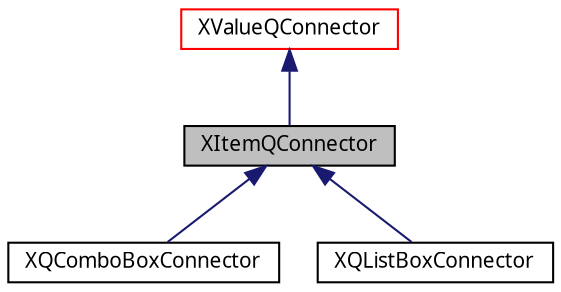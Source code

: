 digraph G
{
  edge [fontname="FreeSans.ttf",fontsize=10,labelfontname="FreeSans.ttf",labelfontsize=10];
  node [fontname="FreeSans.ttf",fontsize=10,shape=record];
  Node1 [label="XItemQConnector",height=0.2,width=0.4,color="black", fillcolor="grey75", style="filled" fontcolor="black"];
  Node2 -> Node1 [dir=back,color="midnightblue",fontsize=10,style="solid",fontname="FreeSans.ttf"];
  Node2 [label="XValueQConnector",height=0.2,width=0.4,color="red", fillcolor="white", style="filled",URL="$class_x_value_q_connector.html"];
  Node1 -> Node3 [dir=back,color="midnightblue",fontsize=10,style="solid",fontname="FreeSans.ttf"];
  Node3 [label="XQComboBoxConnector",height=0.2,width=0.4,color="black", fillcolor="white", style="filled",URL="$class_x_q_combo_box_connector.html"];
  Node1 -> Node4 [dir=back,color="midnightblue",fontsize=10,style="solid",fontname="FreeSans.ttf"];
  Node4 [label="XQListBoxConnector",height=0.2,width=0.4,color="black", fillcolor="white", style="filled",URL="$class_x_q_list_box_connector.html"];
}
